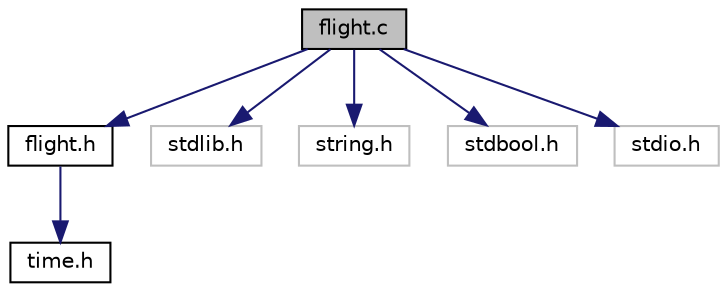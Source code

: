 digraph "flight.c"
{
 // LATEX_PDF_SIZE
  edge [fontname="Helvetica",fontsize="10",labelfontname="Helvetica",labelfontsize="10"];
  node [fontname="Helvetica",fontsize="10",shape=record];
  Node1 [label="flight.c",height=0.2,width=0.4,color="black", fillcolor="grey75", style="filled", fontcolor="black",tooltip="Implementations of the methods of the flights."];
  Node1 -> Node2 [color="midnightblue",fontsize="10",style="solid",fontname="Helvetica"];
  Node2 [label="flight.h",height=0.2,width=0.4,color="black", fillcolor="white", style="filled",URL="$flight_8h.html",tooltip="Definition of the flight in C."];
  Node2 -> Node3 [color="midnightblue",fontsize="10",style="solid",fontname="Helvetica"];
  Node3 [label="time.h",height=0.2,width=0.4,color="black", fillcolor="white", style="filled",URL="$time_8h_source.html",tooltip=" "];
  Node1 -> Node4 [color="midnightblue",fontsize="10",style="solid",fontname="Helvetica"];
  Node4 [label="stdlib.h",height=0.2,width=0.4,color="grey75", fillcolor="white", style="filled",tooltip=" "];
  Node1 -> Node5 [color="midnightblue",fontsize="10",style="solid",fontname="Helvetica"];
  Node5 [label="string.h",height=0.2,width=0.4,color="grey75", fillcolor="white", style="filled",tooltip=" "];
  Node1 -> Node6 [color="midnightblue",fontsize="10",style="solid",fontname="Helvetica"];
  Node6 [label="stdbool.h",height=0.2,width=0.4,color="grey75", fillcolor="white", style="filled",tooltip=" "];
  Node1 -> Node7 [color="midnightblue",fontsize="10",style="solid",fontname="Helvetica"];
  Node7 [label="stdio.h",height=0.2,width=0.4,color="grey75", fillcolor="white", style="filled",tooltip=" "];
}
